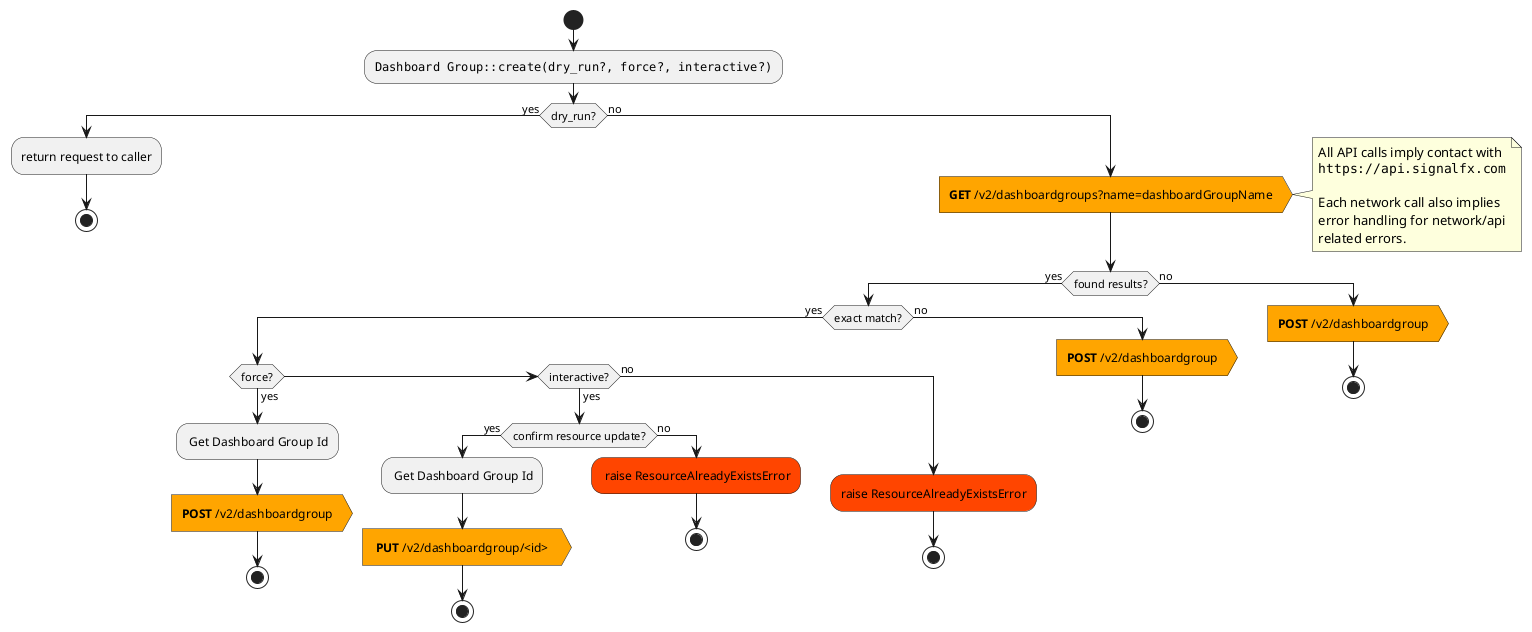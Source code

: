 @startuml
start
  :""Dashboard Group::create(dry_run?, force?, interactive?)"";
  if (dry_run?) then (yes)
    :return request to caller;
    stop
  else (no)
    #Orange:**GET** /v2/dashboardgroups?name=dashboardGroupName>
    note right
      All API calls imply contact with
      ""https://api.signalfx.com""

      Each network call also implies
      error handling for network/api
      related errors.
    end note
    if (found results?) then (yes)
      if (exact match?) then (yes)
        if (force?) then (yes)
          : Get Dashboard Group Id;
          #Orange:**POST** /v2/dashboardgroup>
          stop
        elseif (interactive?) then (yes)
          if (confirm resource update?) then (yes)
            : Get Dashboard Group Id;
            #Orange: **PUT** /v2/dashboardgroup/<id> >
            stop
          else (no)
            #OrangeRed: raise ResourceAlreadyExistsError;
            stop
          endif
        else (no)
          #OrangeRed:raise ResourceAlreadyExistsError;
          stop
        endif
      else (no)
        #Orange:**POST** /v2/dashboardgroup>
        stop
      endif
    else (no)
      #Orange:**POST** /v2/dashboardgroup>
      stop
    endif
  endif
@enduml
